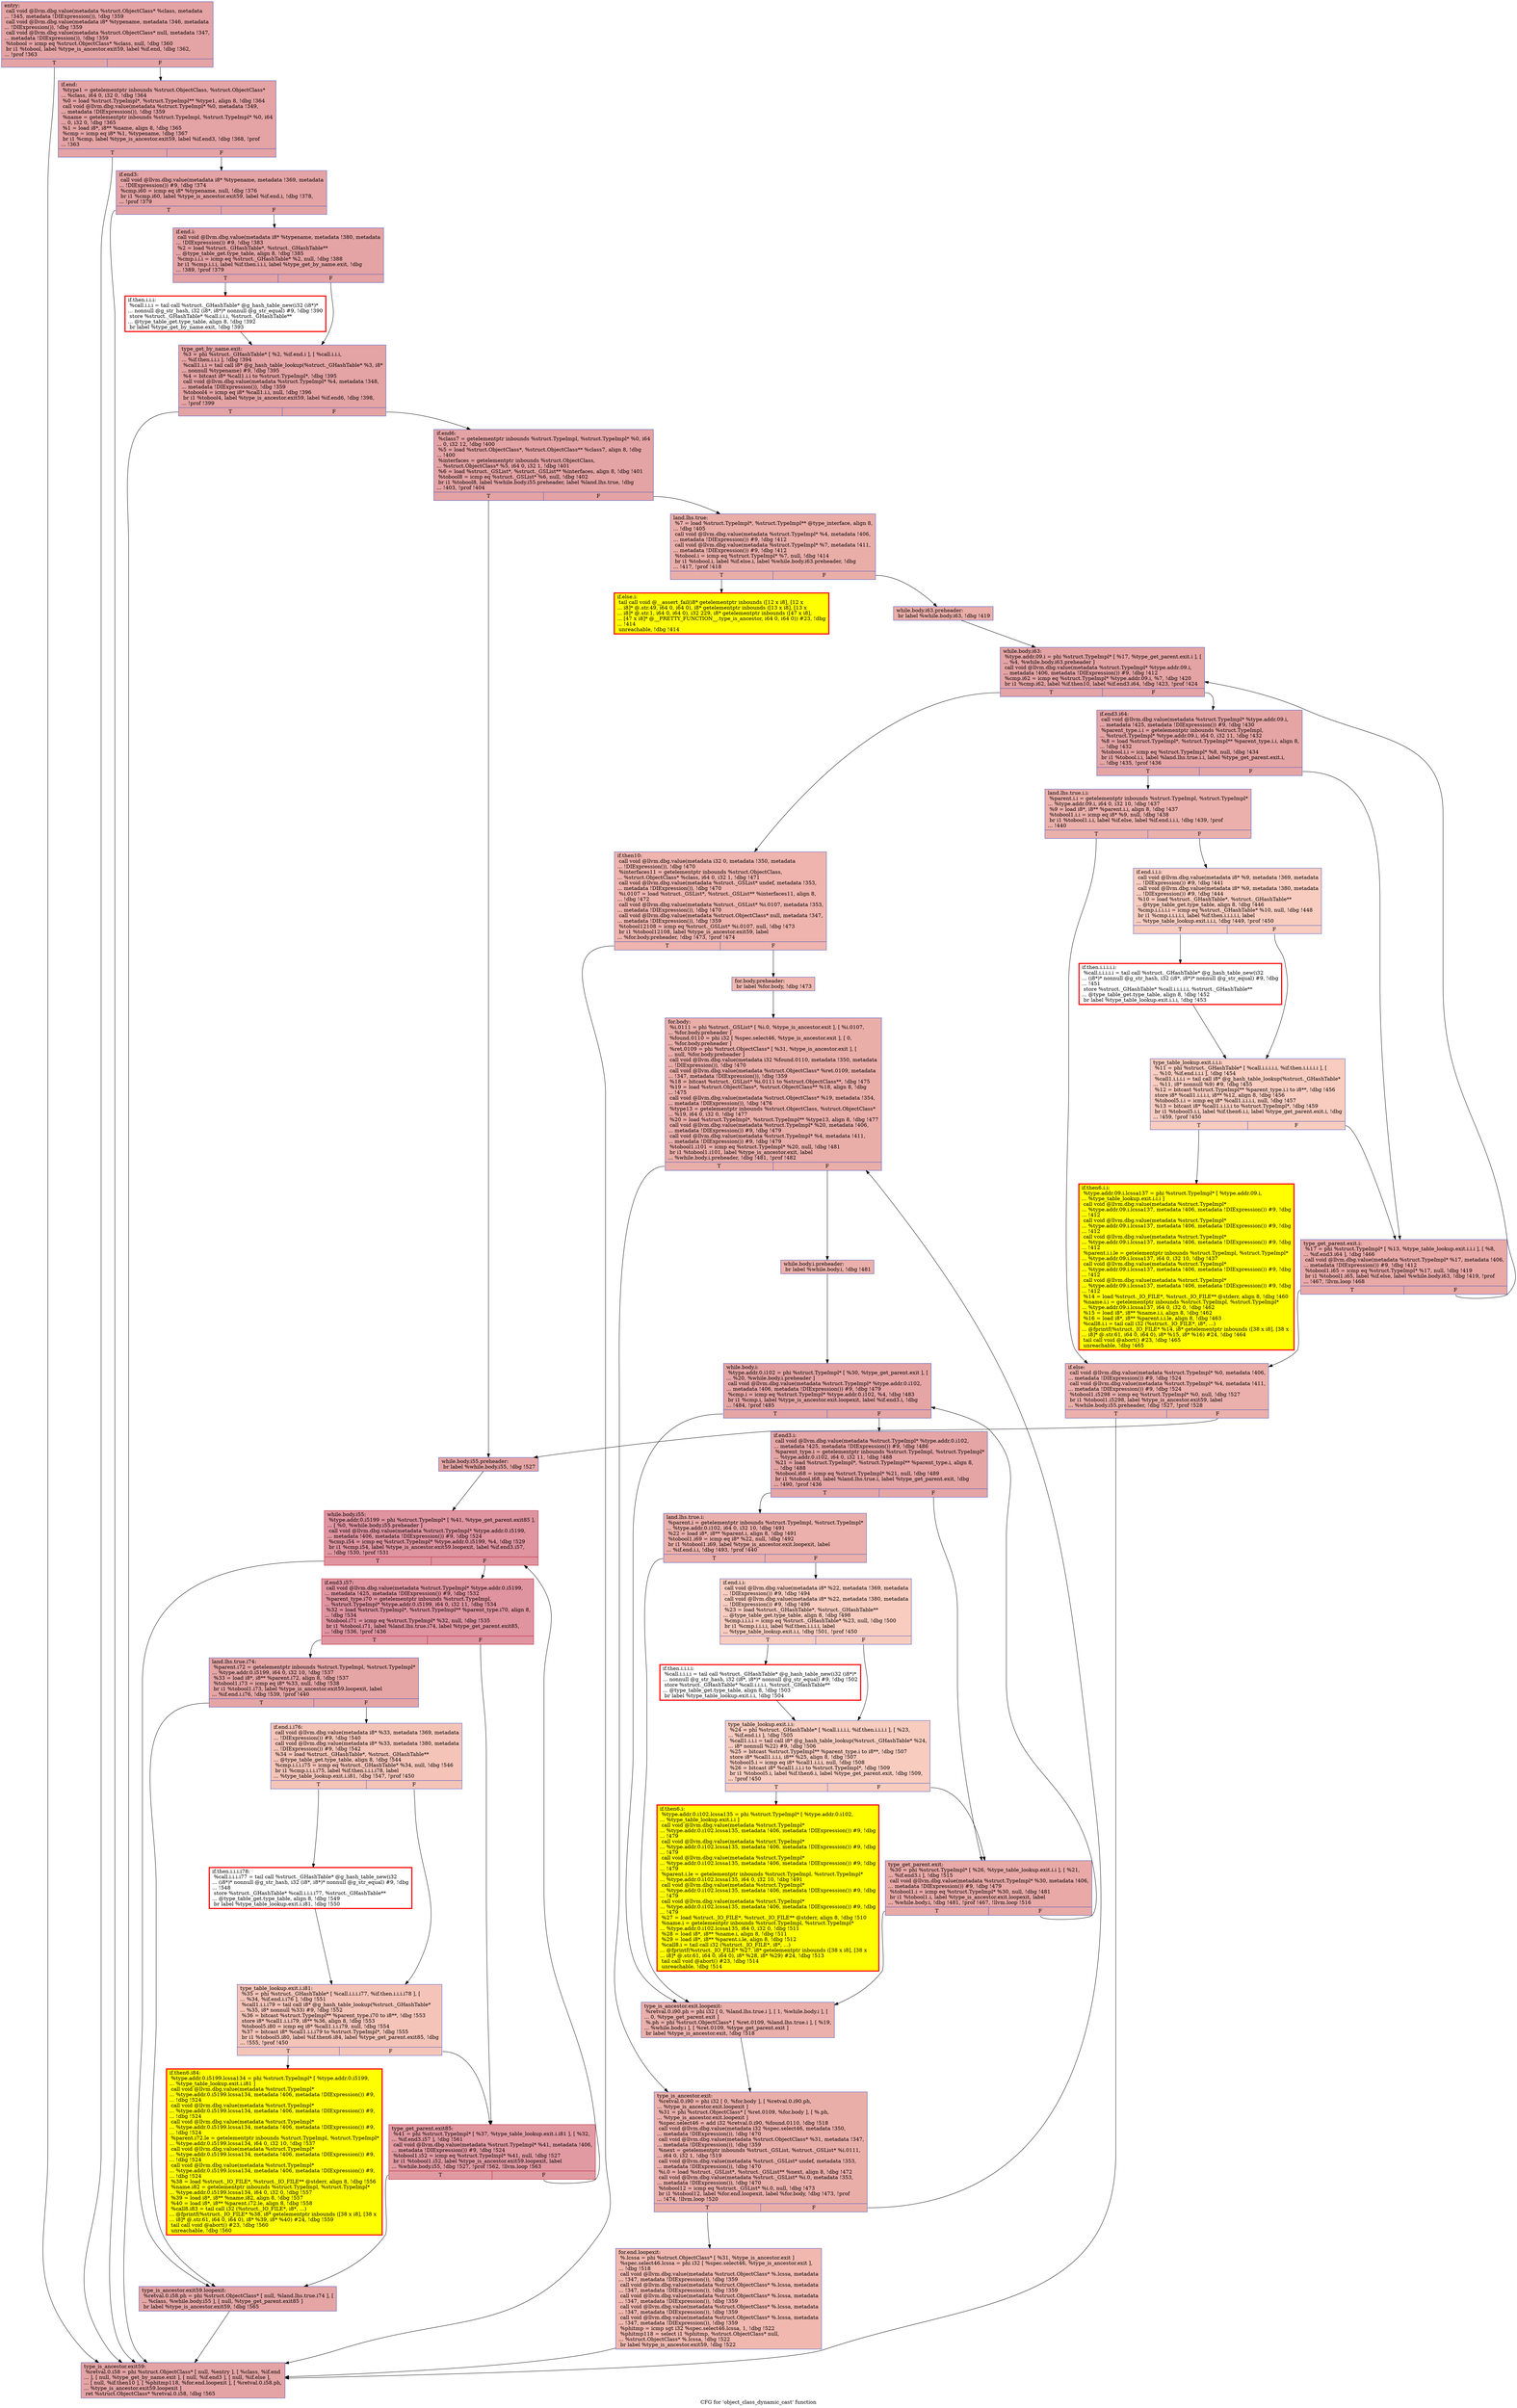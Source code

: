 digraph "CFG for 'object_class_dynamic_cast' function" {
	label="CFG for 'object_class_dynamic_cast' function";

	Node0x55ee22584d60 [shape=record,color="#3d50c3ff", style=filled, fillcolor="#c32e3170",label="{entry:\l  call void @llvm.dbg.value(metadata %struct.ObjectClass* %class, metadata\l... !345, metadata !DIExpression()), !dbg !359\l  call void @llvm.dbg.value(metadata i8* %typename, metadata !346, metadata\l... !DIExpression()), !dbg !359\l  call void @llvm.dbg.value(metadata %struct.ObjectClass* null, metadata !347,\l... metadata !DIExpression()), !dbg !359\l  %tobool = icmp eq %struct.ObjectClass* %class, null, !dbg !360\l  br i1 %tobool, label %type_is_ancestor.exit59, label %if.end, !dbg !362,\l... !prof !363\l|{<s0>T|<s1>F}}"];
	Node0x55ee22584d60:s0 -> Node0x55ee22608b00;
	Node0x55ee22584d60:s1 -> Node0x55ee2254b130;
	Node0x55ee2254b130 [shape=record,color="#3d50c3ff", style=filled, fillcolor="#c32e3170",label="{if.end:                                           \l  %type1 = getelementptr inbounds %struct.ObjectClass, %struct.ObjectClass*\l... %class, i64 0, i32 0, !dbg !364\l  %0 = load %struct.TypeImpl*, %struct.TypeImpl** %type1, align 8, !dbg !364\l  call void @llvm.dbg.value(metadata %struct.TypeImpl* %0, metadata !349,\l... metadata !DIExpression()), !dbg !359\l  %name = getelementptr inbounds %struct.TypeImpl, %struct.TypeImpl* %0, i64\l... 0, i32 0, !dbg !365\l  %1 = load i8*, i8** %name, align 8, !dbg !365\l  %cmp = icmp eq i8* %1, %typename, !dbg !367\l  br i1 %cmp, label %type_is_ancestor.exit59, label %if.end3, !dbg !368, !prof\l... !363\l|{<s0>T|<s1>F}}"];
	Node0x55ee2254b130:s0 -> Node0x55ee22608b00;
	Node0x55ee2254b130:s1 -> Node0x55ee225555c0;
	Node0x55ee225555c0 [shape=record,color="#3d50c3ff", style=filled, fillcolor="#c32e3170",label="{if.end3:                                          \l  call void @llvm.dbg.value(metadata i8* %typename, metadata !369, metadata\l... !DIExpression()) #9, !dbg !374\l  %cmp.i60 = icmp eq i8* %typename, null, !dbg !376\l  br i1 %cmp.i60, label %type_is_ancestor.exit59, label %if.end.i, !dbg !378,\l... !prof !379\l|{<s0>T|<s1>F}}"];
	Node0x55ee225555c0:s0 -> Node0x55ee22608b00;
	Node0x55ee225555c0:s1 -> Node0x55ee225c5300;
	Node0x55ee225c5300 [shape=record,color="#3d50c3ff", style=filled, fillcolor="#c32e3170",label="{if.end.i:                                         \l  call void @llvm.dbg.value(metadata i8* %typename, metadata !380, metadata\l... !DIExpression()) #9, !dbg !383\l  %2 = load %struct._GHashTable*, %struct._GHashTable**\l... @type_table_get.type_table, align 8, !dbg !385\l  %cmp.i.i.i = icmp eq %struct._GHashTable* %2, null, !dbg !388\l  br i1 %cmp.i.i.i, label %if.then.i.i.i, label %type_get_by_name.exit, !dbg\l... !389, !prof !379\l|{<s0>T|<s1>F}}"];
	Node0x55ee225c5300:s0 -> Node0x55ee22852820;
	Node0x55ee225c5300:s1 -> Node0x55ee22974cc0;
	Node0x55ee22852820 [shape=record,penwidth=3.0, color="red",label="{if.then.i.i.i:                                    \l  %call.i.i.i = tail call %struct._GHashTable* @g_hash_table_new(i32 (i8*)*\l... nonnull @g_str_hash, i32 (i8*, i8*)* nonnull @g_str_equal) #9, !dbg !390\l  store %struct._GHashTable* %call.i.i.i, %struct._GHashTable**\l... @type_table_get.type_table, align 8, !dbg !392\l  br label %type_get_by_name.exit, !dbg !393\l}"];
	Node0x55ee22852820 -> Node0x55ee22974cc0;
	Node0x55ee22974cc0 [shape=record,color="#3d50c3ff", style=filled, fillcolor="#c32e3170",label="{type_get_by_name.exit:                            \l  %3 = phi %struct._GHashTable* [ %2, %if.end.i ], [ %call.i.i.i,\l... %if.then.i.i.i ], !dbg !394\l  %call1.i.i = tail call i8* @g_hash_table_lookup(%struct._GHashTable* %3, i8*\l... nonnull %typename) #9, !dbg !395\l  %4 = bitcast i8* %call1.i.i to %struct.TypeImpl*, !dbg !395\l  call void @llvm.dbg.value(metadata %struct.TypeImpl* %4, metadata !348,\l... metadata !DIExpression()), !dbg !359\l  %tobool4 = icmp eq i8* %call1.i.i, null, !dbg !396\l  br i1 %tobool4, label %type_is_ancestor.exit59, label %if.end6, !dbg !398,\l... !prof !399\l|{<s0>T|<s1>F}}"];
	Node0x55ee22974cc0:s0 -> Node0x55ee22608b00;
	Node0x55ee22974cc0:s1 -> Node0x55ee225a6b00;
	Node0x55ee225a6b00 [shape=record,color="#3d50c3ff", style=filled, fillcolor="#c32e3170",label="{if.end6:                                          \l  %class7 = getelementptr inbounds %struct.TypeImpl, %struct.TypeImpl* %0, i64\l... 0, i32 12, !dbg !400\l  %5 = load %struct.ObjectClass*, %struct.ObjectClass** %class7, align 8, !dbg\l... !400\l  %interfaces = getelementptr inbounds %struct.ObjectClass,\l... %struct.ObjectClass* %5, i64 0, i32 1, !dbg !401\l  %6 = load %struct._GSList*, %struct._GSList** %interfaces, align 8, !dbg !401\l  %tobool8 = icmp eq %struct._GSList* %6, null, !dbg !402\l  br i1 %tobool8, label %while.body.i55.preheader, label %land.lhs.true, !dbg\l... !403, !prof !404\l|{<s0>T|<s1>F}}"];
	Node0x55ee225a6b00:s0 -> Node0x55ee225ed190;
	Node0x55ee225a6b00:s1 -> Node0x55ee225a7240;
	Node0x55ee225a7240 [shape=record,color="#3d50c3ff", style=filled, fillcolor="#d0473d70",label="{land.lhs.true:                                    \l  %7 = load %struct.TypeImpl*, %struct.TypeImpl** @type_interface, align 8,\l... !dbg !405\l  call void @llvm.dbg.value(metadata %struct.TypeImpl* %4, metadata !406,\l... metadata !DIExpression()) #9, !dbg !412\l  call void @llvm.dbg.value(metadata %struct.TypeImpl* %7, metadata !411,\l... metadata !DIExpression()) #9, !dbg !412\l  %tobool.i = icmp eq %struct.TypeImpl* %7, null, !dbg !414\l  br i1 %tobool.i, label %if.else.i, label %while.body.i63.preheader, !dbg\l... !417, !prof !418\l|{<s0>T|<s1>F}}"];
	Node0x55ee225a7240:s0 -> Node0x55ee227cbb70;
	Node0x55ee225a7240:s1 -> Node0x55ee229771b0;
	Node0x55ee229771b0 [shape=record,color="#3d50c3ff", style=filled, fillcolor="#d0473d70",label="{while.body.i63.preheader:                         \l  br label %while.body.i63, !dbg !419\l}"];
	Node0x55ee229771b0 -> Node0x55ee227c6ff0;
	Node0x55ee227cbb70 [shape=record,penwidth=3.0, style="filled", color="red", fillcolor="yellow",label="{if.else.i:                                        \l  tail call void @__assert_fail(i8* getelementptr inbounds ([12 x i8], [12 x\l... i8]* @.str.49, i64 0, i64 0), i8* getelementptr inbounds ([13 x i8], [13 x\l... i8]* @.str.1, i64 0, i64 0), i32 229, i8* getelementptr inbounds ([47 x i8],\l... [47 x i8]* @__PRETTY_FUNCTION__.type_is_ancestor, i64 0, i64 0)) #23, !dbg\l... !414\l  unreachable, !dbg !414\l}"];
	Node0x55ee227c6ff0 [shape=record,color="#3d50c3ff", style=filled, fillcolor="#c32e3170",label="{while.body.i63:                                   \l  %type.addr.09.i = phi %struct.TypeImpl* [ %17, %type_get_parent.exit.i ], [\l... %4, %while.body.i63.preheader ]\l  call void @llvm.dbg.value(metadata %struct.TypeImpl* %type.addr.09.i,\l... metadata !406, metadata !DIExpression()) #9, !dbg !412\l  %cmp.i62 = icmp eq %struct.TypeImpl* %type.addr.09.i, %7, !dbg !420\l  br i1 %cmp.i62, label %if.then10, label %if.end3.i64, !dbg !423, !prof !424\l|{<s0>T|<s1>F}}"];
	Node0x55ee227c6ff0:s0 -> Node0x55ee225a7110;
	Node0x55ee227c6ff0:s1 -> Node0x55ee227627c0;
	Node0x55ee227627c0 [shape=record,color="#3d50c3ff", style=filled, fillcolor="#c5333470",label="{if.end3.i64:                                      \l  call void @llvm.dbg.value(metadata %struct.TypeImpl* %type.addr.09.i,\l... metadata !425, metadata !DIExpression()) #9, !dbg !430\l  %parent_type.i.i = getelementptr inbounds %struct.TypeImpl,\l... %struct.TypeImpl* %type.addr.09.i, i64 0, i32 11, !dbg !432\l  %8 = load %struct.TypeImpl*, %struct.TypeImpl** %parent_type.i.i, align 8,\l... !dbg !432\l  %tobool.i.i = icmp eq %struct.TypeImpl* %8, null, !dbg !434\l  br i1 %tobool.i.i, label %land.lhs.true.i.i, label %type_get_parent.exit.i,\l... !dbg !435, !prof !436\l|{<s0>T|<s1>F}}"];
	Node0x55ee227627c0:s0 -> Node0x55ee2287f210;
	Node0x55ee227627c0:s1 -> Node0x55ee226186e0;
	Node0x55ee2287f210 [shape=record,color="#3d50c3ff", style=filled, fillcolor="#d24b4070",label="{land.lhs.true.i.i:                                \l  %parent.i.i = getelementptr inbounds %struct.TypeImpl, %struct.TypeImpl*\l... %type.addr.09.i, i64 0, i32 10, !dbg !437\l  %9 = load i8*, i8** %parent.i.i, align 8, !dbg !437\l  %tobool1.i.i = icmp eq i8* %9, null, !dbg !438\l  br i1 %tobool1.i.i, label %if.else, label %if.end.i.i.i, !dbg !439, !prof\l... !440\l|{<s0>T|<s1>F}}"];
	Node0x55ee2287f210:s0 -> Node0x55ee225a71d0;
	Node0x55ee2287f210:s1 -> Node0x55ee226835c0;
	Node0x55ee226835c0 [shape=record,color="#3d50c3ff", style=filled, fillcolor="#f08b6e70",label="{if.end.i.i.i:                                     \l  call void @llvm.dbg.value(metadata i8* %9, metadata !369, metadata\l... !DIExpression()) #9, !dbg !441\l  call void @llvm.dbg.value(metadata i8* %9, metadata !380, metadata\l... !DIExpression()) #9, !dbg !444\l  %10 = load %struct._GHashTable*, %struct._GHashTable**\l... @type_table_get.type_table, align 8, !dbg !446\l  %cmp.i.i.i.i.i = icmp eq %struct._GHashTable* %10, null, !dbg !448\l  br i1 %cmp.i.i.i.i.i, label %if.then.i.i.i.i.i, label\l... %type_table_lookup.exit.i.i.i, !dbg !449, !prof !450\l|{<s0>T|<s1>F}}"];
	Node0x55ee226835c0:s0 -> Node0x55ee228ba550;
	Node0x55ee226835c0:s1 -> Node0x55ee226d19c0;
	Node0x55ee228ba550 [shape=record,penwidth=3.0, color="red",label="{if.then.i.i.i.i.i:                                \l  %call.i.i.i.i.i = tail call %struct._GHashTable* @g_hash_table_new(i32\l... (i8*)* nonnull @g_str_hash, i32 (i8*, i8*)* nonnull @g_str_equal) #9, !dbg\l... !451\l  store %struct._GHashTable* %call.i.i.i.i.i, %struct._GHashTable**\l... @type_table_get.type_table, align 8, !dbg !452\l  br label %type_table_lookup.exit.i.i.i, !dbg !453\l}"];
	Node0x55ee228ba550 -> Node0x55ee226d19c0;
	Node0x55ee226d19c0 [shape=record,color="#3d50c3ff", style=filled, fillcolor="#f08b6e70",label="{type_table_lookup.exit.i.i.i:                     \l  %11 = phi %struct._GHashTable* [ %call.i.i.i.i.i, %if.then.i.i.i.i.i ], [\l... %10, %if.end.i.i.i ], !dbg !454\l  %call1.i.i.i.i = tail call i8* @g_hash_table_lookup(%struct._GHashTable*\l... %11, i8* nonnull %9) #9, !dbg !455\l  %12 = bitcast %struct.TypeImpl** %parent_type.i.i to i8**, !dbg !456\l  store i8* %call1.i.i.i.i, i8** %12, align 8, !dbg !456\l  %tobool5.i.i = icmp eq i8* %call1.i.i.i.i, null, !dbg !457\l  %13 = bitcast i8* %call1.i.i.i.i to %struct.TypeImpl*, !dbg !459\l  br i1 %tobool5.i.i, label %if.then6.i.i, label %type_get_parent.exit.i, !dbg\l... !459, !prof !450\l|{<s0>T|<s1>F}}"];
	Node0x55ee226d19c0:s0 -> Node0x55ee22516f10;
	Node0x55ee226d19c0:s1 -> Node0x55ee226186e0;
	Node0x55ee22516f10 [shape=record,penwidth=3.0, style="filled", color="red", fillcolor="yellow",label="{if.then6.i.i:                                     \l  %type.addr.09.i.lcssa137 = phi %struct.TypeImpl* [ %type.addr.09.i,\l... %type_table_lookup.exit.i.i.i ]\l  call void @llvm.dbg.value(metadata %struct.TypeImpl*\l... %type.addr.09.i.lcssa137, metadata !406, metadata !DIExpression()) #9, !dbg\l... !412\l  call void @llvm.dbg.value(metadata %struct.TypeImpl*\l... %type.addr.09.i.lcssa137, metadata !406, metadata !DIExpression()) #9, !dbg\l... !412\l  call void @llvm.dbg.value(metadata %struct.TypeImpl*\l... %type.addr.09.i.lcssa137, metadata !406, metadata !DIExpression()) #9, !dbg\l... !412\l  %parent.i.i.le = getelementptr inbounds %struct.TypeImpl, %struct.TypeImpl*\l... %type.addr.09.i.lcssa137, i64 0, i32 10, !dbg !437\l  call void @llvm.dbg.value(metadata %struct.TypeImpl*\l... %type.addr.09.i.lcssa137, metadata !406, metadata !DIExpression()) #9, !dbg\l... !412\l  call void @llvm.dbg.value(metadata %struct.TypeImpl*\l... %type.addr.09.i.lcssa137, metadata !406, metadata !DIExpression()) #9, !dbg\l... !412\l  %14 = load %struct._IO_FILE*, %struct._IO_FILE** @stderr, align 8, !dbg !460\l  %name.i.i = getelementptr inbounds %struct.TypeImpl, %struct.TypeImpl*\l... %type.addr.09.i.lcssa137, i64 0, i32 0, !dbg !462\l  %15 = load i8*, i8** %name.i.i, align 8, !dbg !462\l  %16 = load i8*, i8** %parent.i.i.le, align 8, !dbg !463\l  %call8.i.i = tail call i32 (%struct._IO_FILE*, i8*, ...)\l... @fprintf(%struct._IO_FILE* %14, i8* getelementptr inbounds ([38 x i8], [38 x\l... i8]* @.str.61, i64 0, i64 0), i8* %15, i8* %16) #24, !dbg !464\l  tail call void @abort() #23, !dbg !465\l  unreachable, !dbg !465\l}"];
	Node0x55ee226186e0 [shape=record,color="#3d50c3ff", style=filled, fillcolor="#ca3b3770",label="{type_get_parent.exit.i:                           \l  %17 = phi %struct.TypeImpl* [ %13, %type_table_lookup.exit.i.i.i ], [ %8,\l... %if.end3.i64 ], !dbg !466\l  call void @llvm.dbg.value(metadata %struct.TypeImpl* %17, metadata !406,\l... metadata !DIExpression()) #9, !dbg !412\l  %tobool1.i65 = icmp eq %struct.TypeImpl* %17, null, !dbg !419\l  br i1 %tobool1.i65, label %if.else, label %while.body.i63, !dbg !419, !prof\l... !467, !llvm.loop !468\l|{<s0>T|<s1>F}}"];
	Node0x55ee226186e0:s0 -> Node0x55ee225a71d0;
	Node0x55ee226186e0:s1 -> Node0x55ee227c6ff0;
	Node0x55ee225a7110 [shape=record,color="#3d50c3ff", style=filled, fillcolor="#d8564670",label="{if.then10:                                        \l  call void @llvm.dbg.value(metadata i32 0, metadata !350, metadata\l... !DIExpression()), !dbg !470\l  %interfaces11 = getelementptr inbounds %struct.ObjectClass,\l... %struct.ObjectClass* %class, i64 0, i32 1, !dbg !471\l  call void @llvm.dbg.value(metadata %struct._GSList* undef, metadata !353,\l... metadata !DIExpression()), !dbg !470\l  %i.0107 = load %struct._GSList*, %struct._GSList** %interfaces11, align 8,\l... !dbg !472\l  call void @llvm.dbg.value(metadata %struct._GSList* %i.0107, metadata !353,\l... metadata !DIExpression()), !dbg !470\l  call void @llvm.dbg.value(metadata %struct.ObjectClass* null, metadata !347,\l... metadata !DIExpression()), !dbg !359\l  %tobool12108 = icmp eq %struct._GSList* %i.0107, null, !dbg !473\l  br i1 %tobool12108, label %type_is_ancestor.exit59, label\l... %for.body.preheader, !dbg !473, !prof !474\l|{<s0>T|<s1>F}}"];
	Node0x55ee225a7110:s0 -> Node0x55ee22608b00;
	Node0x55ee225a7110:s1 -> Node0x55ee22740bc0;
	Node0x55ee22740bc0 [shape=record,color="#3d50c3ff", style=filled, fillcolor="#dc5d4a70",label="{for.body.preheader:                               \l  br label %for.body, !dbg !473\l}"];
	Node0x55ee22740bc0 -> Node0x55ee225a9690;
	Node0x55ee225a9690 [shape=record,color="#3d50c3ff", style=filled, fillcolor="#d0473d70",label="{for.body:                                         \l  %i.0111 = phi %struct._GSList* [ %i.0, %type_is_ancestor.exit ], [ %i.0107,\l... %for.body.preheader ]\l  %found.0110 = phi i32 [ %spec.select46, %type_is_ancestor.exit ], [ 0,\l... %for.body.preheader ]\l  %ret.0109 = phi %struct.ObjectClass* [ %31, %type_is_ancestor.exit ], [\l... null, %for.body.preheader ]\l  call void @llvm.dbg.value(metadata i32 %found.0110, metadata !350, metadata\l... !DIExpression()), !dbg !470\l  call void @llvm.dbg.value(metadata %struct.ObjectClass* %ret.0109, metadata\l... !347, metadata !DIExpression()), !dbg !359\l  %18 = bitcast %struct._GSList* %i.0111 to %struct.ObjectClass**, !dbg !475\l  %19 = load %struct.ObjectClass*, %struct.ObjectClass** %18, align 8, !dbg\l... !475\l  call void @llvm.dbg.value(metadata %struct.ObjectClass* %19, metadata !354,\l... metadata !DIExpression()), !dbg !476\l  %type13 = getelementptr inbounds %struct.ObjectClass, %struct.ObjectClass*\l... %19, i64 0, i32 0, !dbg !477\l  %20 = load %struct.TypeImpl*, %struct.TypeImpl** %type13, align 8, !dbg !477\l  call void @llvm.dbg.value(metadata %struct.TypeImpl* %20, metadata !406,\l... metadata !DIExpression()) #9, !dbg !479\l  call void @llvm.dbg.value(metadata %struct.TypeImpl* %4, metadata !411,\l... metadata !DIExpression()) #9, !dbg !479\l  %tobool1.i101 = icmp eq %struct.TypeImpl* %20, null, !dbg !481\l  br i1 %tobool1.i101, label %type_is_ancestor.exit, label\l... %while.body.i.preheader, !dbg !481, !prof !482\l|{<s0>T|<s1>F}}"];
	Node0x55ee225a9690:s0 -> Node0x55ee225947f0;
	Node0x55ee225a9690:s1 -> Node0x55ee227aab10;
	Node0x55ee227aab10 [shape=record,color="#3d50c3ff", style=filled, fillcolor="#d24b4070",label="{while.body.i.preheader:                           \l  br label %while.body.i, !dbg !481\l}"];
	Node0x55ee227aab10 -> Node0x55ee227e26f0;
	Node0x55ee227e26f0 [shape=record,color="#3d50c3ff", style=filled, fillcolor="#c5333470",label="{while.body.i:                                     \l  %type.addr.0.i102 = phi %struct.TypeImpl* [ %30, %type_get_parent.exit ], [\l... %20, %while.body.i.preheader ]\l  call void @llvm.dbg.value(metadata %struct.TypeImpl* %type.addr.0.i102,\l... metadata !406, metadata !DIExpression()) #9, !dbg !479\l  %cmp.i = icmp eq %struct.TypeImpl* %type.addr.0.i102, %4, !dbg !483\l  br i1 %cmp.i, label %type_is_ancestor.exit.loopexit, label %if.end3.i, !dbg\l... !484, !prof !485\l|{<s0>T|<s1>F}}"];
	Node0x55ee227e26f0:s0 -> Node0x55ee226454e0;
	Node0x55ee227e26f0:s1 -> Node0x55ee2281ae50;
	Node0x55ee2281ae50 [shape=record,color="#3d50c3ff", style=filled, fillcolor="#c5333470",label="{if.end3.i:                                        \l  call void @llvm.dbg.value(metadata %struct.TypeImpl* %type.addr.0.i102,\l... metadata !425, metadata !DIExpression()) #9, !dbg !486\l  %parent_type.i = getelementptr inbounds %struct.TypeImpl, %struct.TypeImpl*\l... %type.addr.0.i102, i64 0, i32 11, !dbg !488\l  %21 = load %struct.TypeImpl*, %struct.TypeImpl** %parent_type.i, align 8,\l... !dbg !488\l  %tobool.i68 = icmp eq %struct.TypeImpl* %21, null, !dbg !489\l  br i1 %tobool.i68, label %land.lhs.true.i, label %type_get_parent.exit, !dbg\l... !490, !prof !436\l|{<s0>T|<s1>F}}"];
	Node0x55ee2281ae50:s0 -> Node0x55ee2256f780;
	Node0x55ee2281ae50:s1 -> Node0x55ee2255fa70;
	Node0x55ee2256f780 [shape=record,color="#3d50c3ff", style=filled, fillcolor="#d24b4070",label="{land.lhs.true.i:                                  \l  %parent.i = getelementptr inbounds %struct.TypeImpl, %struct.TypeImpl*\l... %type.addr.0.i102, i64 0, i32 10, !dbg !491\l  %22 = load i8*, i8** %parent.i, align 8, !dbg !491\l  %tobool1.i69 = icmp eq i8* %22, null, !dbg !492\l  br i1 %tobool1.i69, label %type_is_ancestor.exit.loopexit, label\l... %if.end.i.i, !dbg !493, !prof !440\l|{<s0>T|<s1>F}}"];
	Node0x55ee2256f780:s0 -> Node0x55ee226454e0;
	Node0x55ee2256f780:s1 -> Node0x55ee2259a1b0;
	Node0x55ee2259a1b0 [shape=record,color="#3d50c3ff", style=filled, fillcolor="#f08b6e70",label="{if.end.i.i:                                       \l  call void @llvm.dbg.value(metadata i8* %22, metadata !369, metadata\l... !DIExpression()) #9, !dbg !494\l  call void @llvm.dbg.value(metadata i8* %22, metadata !380, metadata\l... !DIExpression()) #9, !dbg !496\l  %23 = load %struct._GHashTable*, %struct._GHashTable**\l... @type_table_get.type_table, align 8, !dbg !498\l  %cmp.i.i.i.i = icmp eq %struct._GHashTable* %23, null, !dbg !500\l  br i1 %cmp.i.i.i.i, label %if.then.i.i.i.i, label\l... %type_table_lookup.exit.i.i, !dbg !501, !prof !450\l|{<s0>T|<s1>F}}"];
	Node0x55ee2259a1b0:s0 -> Node0x55ee2281b9c0;
	Node0x55ee2259a1b0:s1 -> Node0x55ee225be600;
	Node0x55ee2281b9c0 [shape=record,penwidth=3.0, color="red",label="{if.then.i.i.i.i:                                  \l  %call.i.i.i.i = tail call %struct._GHashTable* @g_hash_table_new(i32 (i8*)*\l... nonnull @g_str_hash, i32 (i8*, i8*)* nonnull @g_str_equal) #9, !dbg !502\l  store %struct._GHashTable* %call.i.i.i.i, %struct._GHashTable**\l... @type_table_get.type_table, align 8, !dbg !503\l  br label %type_table_lookup.exit.i.i, !dbg !504\l}"];
	Node0x55ee2281b9c0 -> Node0x55ee225be600;
	Node0x55ee225be600 [shape=record,color="#3d50c3ff", style=filled, fillcolor="#f08b6e70",label="{type_table_lookup.exit.i.i:                       \l  %24 = phi %struct._GHashTable* [ %call.i.i.i.i, %if.then.i.i.i.i ], [ %23,\l... %if.end.i.i ], !dbg !505\l  %call1.i.i.i = tail call i8* @g_hash_table_lookup(%struct._GHashTable* %24,\l... i8* nonnull %22) #9, !dbg !506\l  %25 = bitcast %struct.TypeImpl** %parent_type.i to i8**, !dbg !507\l  store i8* %call1.i.i.i, i8** %25, align 8, !dbg !507\l  %tobool5.i = icmp eq i8* %call1.i.i.i, null, !dbg !508\l  %26 = bitcast i8* %call1.i.i.i to %struct.TypeImpl*, !dbg !509\l  br i1 %tobool5.i, label %if.then6.i, label %type_get_parent.exit, !dbg !509,\l... !prof !450\l|{<s0>T|<s1>F}}"];
	Node0x55ee225be600:s0 -> Node0x55ee22643570;
	Node0x55ee225be600:s1 -> Node0x55ee2255fa70;
	Node0x55ee22643570 [shape=record,penwidth=3.0, style="filled", color="red", fillcolor="yellow",label="{if.then6.i:                                       \l  %type.addr.0.i102.lcssa135 = phi %struct.TypeImpl* [ %type.addr.0.i102,\l... %type_table_lookup.exit.i.i ]\l  call void @llvm.dbg.value(metadata %struct.TypeImpl*\l... %type.addr.0.i102.lcssa135, metadata !406, metadata !DIExpression()) #9, !dbg\l... !479\l  call void @llvm.dbg.value(metadata %struct.TypeImpl*\l... %type.addr.0.i102.lcssa135, metadata !406, metadata !DIExpression()) #9, !dbg\l... !479\l  call void @llvm.dbg.value(metadata %struct.TypeImpl*\l... %type.addr.0.i102.lcssa135, metadata !406, metadata !DIExpression()) #9, !dbg\l... !479\l  %parent.i.le = getelementptr inbounds %struct.TypeImpl, %struct.TypeImpl*\l... %type.addr.0.i102.lcssa135, i64 0, i32 10, !dbg !491\l  call void @llvm.dbg.value(metadata %struct.TypeImpl*\l... %type.addr.0.i102.lcssa135, metadata !406, metadata !DIExpression()) #9, !dbg\l... !479\l  call void @llvm.dbg.value(metadata %struct.TypeImpl*\l... %type.addr.0.i102.lcssa135, metadata !406, metadata !DIExpression()) #9, !dbg\l... !479\l  %27 = load %struct._IO_FILE*, %struct._IO_FILE** @stderr, align 8, !dbg !510\l  %name.i = getelementptr inbounds %struct.TypeImpl, %struct.TypeImpl*\l... %type.addr.0.i102.lcssa135, i64 0, i32 0, !dbg !511\l  %28 = load i8*, i8** %name.i, align 8, !dbg !511\l  %29 = load i8*, i8** %parent.i.le, align 8, !dbg !512\l  %call8.i = tail call i32 (%struct._IO_FILE*, i8*, ...)\l... @fprintf(%struct._IO_FILE* %27, i8* getelementptr inbounds ([38 x i8], [38 x\l... i8]* @.str.61, i64 0, i64 0), i8* %28, i8* %29) #24, !dbg !513\l  tail call void @abort() #23, !dbg !514\l  unreachable, !dbg !514\l}"];
	Node0x55ee2255fa70 [shape=record,color="#3d50c3ff", style=filled, fillcolor="#ca3b3770",label="{type_get_parent.exit:                             \l  %30 = phi %struct.TypeImpl* [ %26, %type_table_lookup.exit.i.i ], [ %21,\l... %if.end3.i ], !dbg !515\l  call void @llvm.dbg.value(metadata %struct.TypeImpl* %30, metadata !406,\l... metadata !DIExpression()) #9, !dbg !479\l  %tobool1.i = icmp eq %struct.TypeImpl* %30, null, !dbg !481\l  br i1 %tobool1.i, label %type_is_ancestor.exit.loopexit, label\l... %while.body.i, !dbg !481, !prof !467, !llvm.loop !516\l|{<s0>T|<s1>F}}"];
	Node0x55ee2255fa70:s0 -> Node0x55ee226454e0;
	Node0x55ee2255fa70:s1 -> Node0x55ee227e26f0;
	Node0x55ee226454e0 [shape=record,color="#3d50c3ff", style=filled, fillcolor="#d24b4070",label="{type_is_ancestor.exit.loopexit:                   \l  %retval.0.i90.ph = phi i32 [ 0, %land.lhs.true.i ], [ 1, %while.body.i ], [\l... 0, %type_get_parent.exit ]\l  %.ph = phi %struct.ObjectClass* [ %ret.0109, %land.lhs.true.i ], [ %19,\l... %while.body.i ], [ %ret.0109, %type_get_parent.exit ]\l  br label %type_is_ancestor.exit, !dbg !518\l}"];
	Node0x55ee226454e0 -> Node0x55ee225947f0;
	Node0x55ee225947f0 [shape=record,color="#3d50c3ff", style=filled, fillcolor="#d0473d70",label="{type_is_ancestor.exit:                            \l  %retval.0.i90 = phi i32 [ 0, %for.body ], [ %retval.0.i90.ph,\l... %type_is_ancestor.exit.loopexit ]\l  %31 = phi %struct.ObjectClass* [ %ret.0109, %for.body ], [ %.ph,\l... %type_is_ancestor.exit.loopexit ]\l  %spec.select46 = add i32 %retval.0.i90, %found.0110, !dbg !518\l  call void @llvm.dbg.value(metadata i32 %spec.select46, metadata !350,\l... metadata !DIExpression()), !dbg !470\l  call void @llvm.dbg.value(metadata %struct.ObjectClass* %31, metadata !347,\l... metadata !DIExpression()), !dbg !359\l  %next = getelementptr inbounds %struct._GSList, %struct._GSList* %i.0111,\l... i64 0, i32 1, !dbg !519\l  call void @llvm.dbg.value(metadata %struct._GSList* undef, metadata !353,\l... metadata !DIExpression()), !dbg !470\l  %i.0 = load %struct._GSList*, %struct._GSList** %next, align 8, !dbg !472\l  call void @llvm.dbg.value(metadata %struct._GSList* %i.0, metadata !353,\l... metadata !DIExpression()), !dbg !470\l  %tobool12 = icmp eq %struct._GSList* %i.0, null, !dbg !473\l  br i1 %tobool12, label %for.end.loopexit, label %for.body, !dbg !473, !prof\l... !474, !llvm.loop !520\l|{<s0>T|<s1>F}}"];
	Node0x55ee225947f0:s0 -> Node0x55ee22690ba0;
	Node0x55ee225947f0:s1 -> Node0x55ee225a9690;
	Node0x55ee22690ba0 [shape=record,color="#3d50c3ff", style=filled, fillcolor="#dc5d4a70",label="{for.end.loopexit:                                 \l  %.lcssa = phi %struct.ObjectClass* [ %31, %type_is_ancestor.exit ]\l  %spec.select46.lcssa = phi i32 [ %spec.select46, %type_is_ancestor.exit ],\l... !dbg !518\l  call void @llvm.dbg.value(metadata %struct.ObjectClass* %.lcssa, metadata\l... !347, metadata !DIExpression()), !dbg !359\l  call void @llvm.dbg.value(metadata %struct.ObjectClass* %.lcssa, metadata\l... !347, metadata !DIExpression()), !dbg !359\l  call void @llvm.dbg.value(metadata %struct.ObjectClass* %.lcssa, metadata\l... !347, metadata !DIExpression()), !dbg !359\l  call void @llvm.dbg.value(metadata %struct.ObjectClass* %.lcssa, metadata\l... !347, metadata !DIExpression()), !dbg !359\l  call void @llvm.dbg.value(metadata %struct.ObjectClass* %.lcssa, metadata\l... !347, metadata !DIExpression()), !dbg !359\l  %phitmp = icmp sgt i32 %spec.select46.lcssa, 1, !dbg !522\l  %phitmp118 = select i1 %phitmp, %struct.ObjectClass* null,\l... %struct.ObjectClass* %.lcssa, !dbg !522\l  br label %type_is_ancestor.exit59, !dbg !522\l}"];
	Node0x55ee22690ba0 -> Node0x55ee22608b00;
	Node0x55ee225a71d0 [shape=record,color="#3d50c3ff", style=filled, fillcolor="#d24b4070",label="{if.else:                                          \l  call void @llvm.dbg.value(metadata %struct.TypeImpl* %0, metadata !406,\l... metadata !DIExpression()) #9, !dbg !524\l  call void @llvm.dbg.value(metadata %struct.TypeImpl* %4, metadata !411,\l... metadata !DIExpression()) #9, !dbg !524\l  %tobool1.i5298 = icmp eq %struct.TypeImpl* %0, null, !dbg !527\l  br i1 %tobool1.i5298, label %type_is_ancestor.exit59, label\l... %while.body.i55.preheader, !dbg !527, !prof !528\l|{<s0>T|<s1>F}}"];
	Node0x55ee225a71d0:s0 -> Node0x55ee22608b00;
	Node0x55ee225a71d0:s1 -> Node0x55ee225ed190;
	Node0x55ee225ed190 [shape=record,color="#3d50c3ff", style=filled, fillcolor="#c5333470",label="{while.body.i55.preheader:                         \l  br label %while.body.i55, !dbg !527\l}"];
	Node0x55ee225ed190 -> Node0x55ee225dc0c0;
	Node0x55ee225dc0c0 [shape=record,color="#b70d28ff", style=filled, fillcolor="#b70d2870",label="{while.body.i55:                                   \l  %type.addr.0.i5199 = phi %struct.TypeImpl* [ %41, %type_get_parent.exit85 ],\l... [ %0, %while.body.i55.preheader ]\l  call void @llvm.dbg.value(metadata %struct.TypeImpl* %type.addr.0.i5199,\l... metadata !406, metadata !DIExpression()) #9, !dbg !524\l  %cmp.i54 = icmp eq %struct.TypeImpl* %type.addr.0.i5199, %4, !dbg !529\l  br i1 %cmp.i54, label %type_is_ancestor.exit59.loopexit, label %if.end3.i57,\l... !dbg !530, !prof !531\l|{<s0>T|<s1>F}}"];
	Node0x55ee225dc0c0:s0 -> Node0x55ee227ccb60;
	Node0x55ee225dc0c0:s1 -> Node0x55ee22691570;
	Node0x55ee22691570 [shape=record,color="#b70d28ff", style=filled, fillcolor="#b70d2870",label="{if.end3.i57:                                      \l  call void @llvm.dbg.value(metadata %struct.TypeImpl* %type.addr.0.i5199,\l... metadata !425, metadata !DIExpression()) #9, !dbg !532\l  %parent_type.i70 = getelementptr inbounds %struct.TypeImpl,\l... %struct.TypeImpl* %type.addr.0.i5199, i64 0, i32 11, !dbg !534\l  %32 = load %struct.TypeImpl*, %struct.TypeImpl** %parent_type.i70, align 8,\l... !dbg !534\l  %tobool.i71 = icmp eq %struct.TypeImpl* %32, null, !dbg !535\l  br i1 %tobool.i71, label %land.lhs.true.i74, label %type_get_parent.exit85,\l... !dbg !536, !prof !436\l|{<s0>T|<s1>F}}"];
	Node0x55ee22691570:s0 -> Node0x55ee22561020;
	Node0x55ee22691570:s1 -> Node0x55ee228860c0;
	Node0x55ee22561020 [shape=record,color="#3d50c3ff", style=filled, fillcolor="#c5333470",label="{land.lhs.true.i74:                                \l  %parent.i72 = getelementptr inbounds %struct.TypeImpl, %struct.TypeImpl*\l... %type.addr.0.i5199, i64 0, i32 10, !dbg !537\l  %33 = load i8*, i8** %parent.i72, align 8, !dbg !537\l  %tobool1.i73 = icmp eq i8* %33, null, !dbg !538\l  br i1 %tobool1.i73, label %type_is_ancestor.exit59.loopexit, label\l... %if.end.i.i76, !dbg !539, !prof !440\l|{<s0>T|<s1>F}}"];
	Node0x55ee22561020:s0 -> Node0x55ee227ccb60;
	Node0x55ee22561020:s1 -> Node0x55ee22624ea0;
	Node0x55ee22624ea0 [shape=record,color="#3d50c3ff", style=filled, fillcolor="#e97a5f70",label="{if.end.i.i76:                                     \l  call void @llvm.dbg.value(metadata i8* %33, metadata !369, metadata\l... !DIExpression()) #9, !dbg !540\l  call void @llvm.dbg.value(metadata i8* %33, metadata !380, metadata\l... !DIExpression()) #9, !dbg !542\l  %34 = load %struct._GHashTable*, %struct._GHashTable**\l... @type_table_get.type_table, align 8, !dbg !544\l  %cmp.i.i.i.i75 = icmp eq %struct._GHashTable* %34, null, !dbg !546\l  br i1 %cmp.i.i.i.i75, label %if.then.i.i.i.i78, label\l... %type_table_lookup.exit.i.i81, !dbg !547, !prof !450\l|{<s0>T|<s1>F}}"];
	Node0x55ee22624ea0:s0 -> Node0x55ee22679dd0;
	Node0x55ee22624ea0:s1 -> Node0x55ee224e6470;
	Node0x55ee22679dd0 [shape=record,penwidth=3.0, color="red",label="{if.then.i.i.i.i78:                                \l  %call.i.i.i.i77 = tail call %struct._GHashTable* @g_hash_table_new(i32\l... (i8*)* nonnull @g_str_hash, i32 (i8*, i8*)* nonnull @g_str_equal) #9, !dbg\l... !548\l  store %struct._GHashTable* %call.i.i.i.i77, %struct._GHashTable**\l... @type_table_get.type_table, align 8, !dbg !549\l  br label %type_table_lookup.exit.i.i81, !dbg !550\l}"];
	Node0x55ee22679dd0 -> Node0x55ee224e6470;
	Node0x55ee224e6470 [shape=record,color="#3d50c3ff", style=filled, fillcolor="#e97a5f70",label="{type_table_lookup.exit.i.i81:                     \l  %35 = phi %struct._GHashTable* [ %call.i.i.i.i77, %if.then.i.i.i.i78 ], [\l... %34, %if.end.i.i76 ], !dbg !551\l  %call1.i.i.i79 = tail call i8* @g_hash_table_lookup(%struct._GHashTable*\l... %35, i8* nonnull %33) #9, !dbg !552\l  %36 = bitcast %struct.TypeImpl** %parent_type.i70 to i8**, !dbg !553\l  store i8* %call1.i.i.i79, i8** %36, align 8, !dbg !553\l  %tobool5.i80 = icmp eq i8* %call1.i.i.i79, null, !dbg !554\l  %37 = bitcast i8* %call1.i.i.i79 to %struct.TypeImpl*, !dbg !555\l  br i1 %tobool5.i80, label %if.then6.i84, label %type_get_parent.exit85, !dbg\l... !555, !prof !450\l|{<s0>T|<s1>F}}"];
	Node0x55ee224e6470:s0 -> Node0x55ee226564e0;
	Node0x55ee224e6470:s1 -> Node0x55ee228860c0;
	Node0x55ee226564e0 [shape=record,penwidth=3.0, style="filled", color="red", fillcolor="yellow",label="{if.then6.i84:                                     \l  %type.addr.0.i5199.lcssa134 = phi %struct.TypeImpl* [ %type.addr.0.i5199,\l... %type_table_lookup.exit.i.i81 ]\l  call void @llvm.dbg.value(metadata %struct.TypeImpl*\l... %type.addr.0.i5199.lcssa134, metadata !406, metadata !DIExpression()) #9,\l... !dbg !524\l  call void @llvm.dbg.value(metadata %struct.TypeImpl*\l... %type.addr.0.i5199.lcssa134, metadata !406, metadata !DIExpression()) #9,\l... !dbg !524\l  call void @llvm.dbg.value(metadata %struct.TypeImpl*\l... %type.addr.0.i5199.lcssa134, metadata !406, metadata !DIExpression()) #9,\l... !dbg !524\l  %parent.i72.le = getelementptr inbounds %struct.TypeImpl, %struct.TypeImpl*\l... %type.addr.0.i5199.lcssa134, i64 0, i32 10, !dbg !537\l  call void @llvm.dbg.value(metadata %struct.TypeImpl*\l... %type.addr.0.i5199.lcssa134, metadata !406, metadata !DIExpression()) #9,\l... !dbg !524\l  call void @llvm.dbg.value(metadata %struct.TypeImpl*\l... %type.addr.0.i5199.lcssa134, metadata !406, metadata !DIExpression()) #9,\l... !dbg !524\l  %38 = load %struct._IO_FILE*, %struct._IO_FILE** @stderr, align 8, !dbg !556\l  %name.i82 = getelementptr inbounds %struct.TypeImpl, %struct.TypeImpl*\l... %type.addr.0.i5199.lcssa134, i64 0, i32 0, !dbg !557\l  %39 = load i8*, i8** %name.i82, align 8, !dbg !557\l  %40 = load i8*, i8** %parent.i72.le, align 8, !dbg !558\l  %call8.i83 = tail call i32 (%struct._IO_FILE*, i8*, ...)\l... @fprintf(%struct._IO_FILE* %38, i8* getelementptr inbounds ([38 x i8], [38 x\l... i8]* @.str.61, i64 0, i64 0), i8* %39, i8* %40) #24, !dbg !559\l  tail call void @abort() #23, !dbg !560\l  unreachable, !dbg !560\l}"];
	Node0x55ee228860c0 [shape=record,color="#b70d28ff", style=filled, fillcolor="#bb1b2c70",label="{type_get_parent.exit85:                           \l  %41 = phi %struct.TypeImpl* [ %37, %type_table_lookup.exit.i.i81 ], [ %32,\l... %if.end3.i57 ], !dbg !561\l  call void @llvm.dbg.value(metadata %struct.TypeImpl* %41, metadata !406,\l... metadata !DIExpression()) #9, !dbg !524\l  %tobool1.i52 = icmp eq %struct.TypeImpl* %41, null, !dbg !527\l  br i1 %tobool1.i52, label %type_is_ancestor.exit59.loopexit, label\l... %while.body.i55, !dbg !527, !prof !562, !llvm.loop !563\l|{<s0>T|<s1>F}}"];
	Node0x55ee228860c0:s0 -> Node0x55ee227ccb60;
	Node0x55ee228860c0:s1 -> Node0x55ee225dc0c0;
	Node0x55ee227ccb60 [shape=record,color="#3d50c3ff", style=filled, fillcolor="#c5333470",label="{type_is_ancestor.exit59.loopexit:                 \l  %retval.0.i58.ph = phi %struct.ObjectClass* [ null, %land.lhs.true.i74 ], [\l... %class, %while.body.i55 ], [ null, %type_get_parent.exit85 ]\l  br label %type_is_ancestor.exit59, !dbg !565\l}"];
	Node0x55ee227ccb60 -> Node0x55ee22608b00;
	Node0x55ee22608b00 [shape=record,color="#3d50c3ff", style=filled, fillcolor="#c32e3170",label="{type_is_ancestor.exit59:                          \l  %retval.0.i58 = phi %struct.ObjectClass* [ null, %entry ], [ %class, %if.end\l... ], [ null, %type_get_by_name.exit ], [ null, %if.end3 ], [ null, %if.else ],\l... [ null, %if.then10 ], [ %phitmp118, %for.end.loopexit ], [ %retval.0.i58.ph,\l... %type_is_ancestor.exit59.loopexit ]\l  ret %struct.ObjectClass* %retval.0.i58, !dbg !565\l}"];
}
